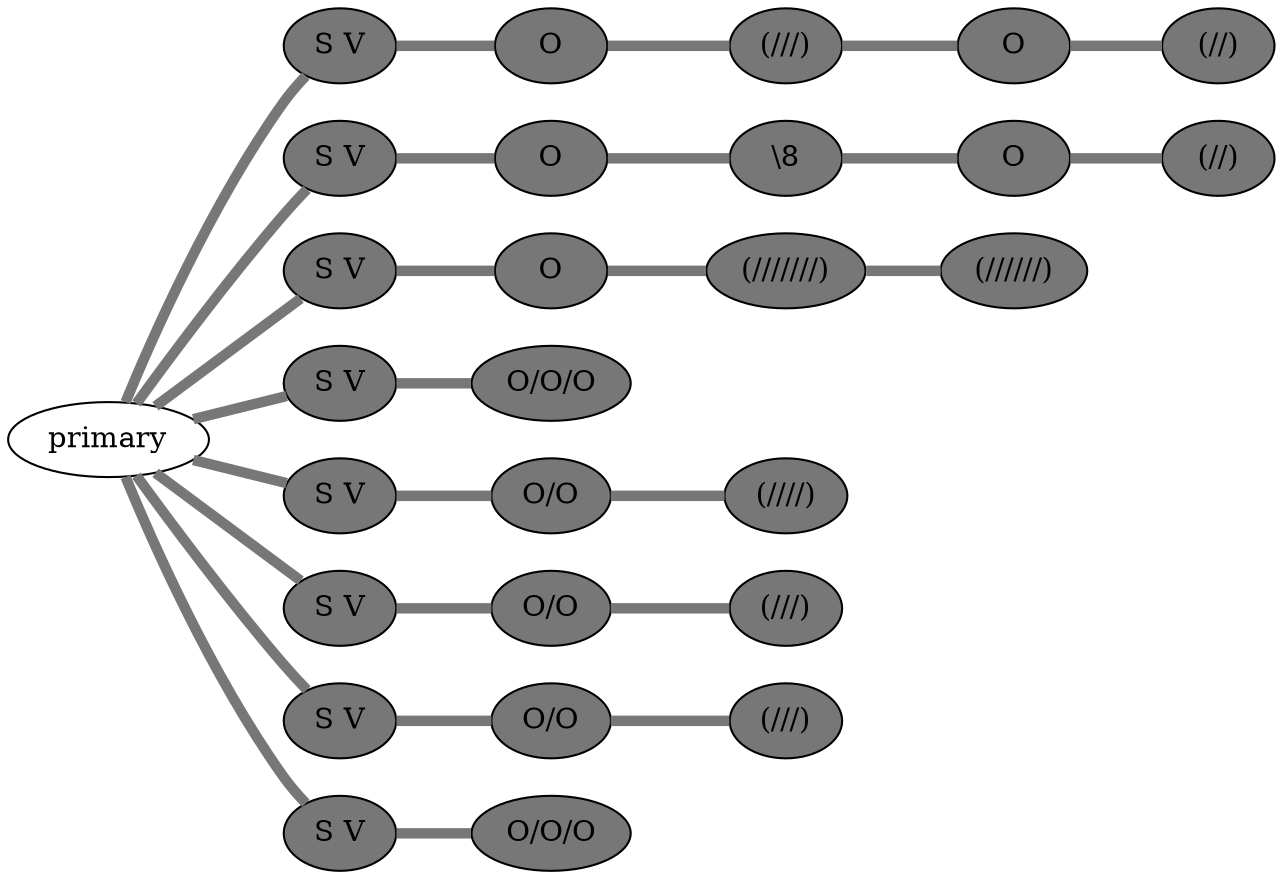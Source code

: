graph {
 graph [rankdir=LR]
"primary" -- "1" [penwidth=5,color="#777777"]
"1" [label="S V", style=filled, fillcolor="#777777"]
"1" -- "1:0" [penwidth=5,color="#777777"]
"1:0" [label="O", style=filled, fillcolor="#777777"]
"1:0" -- "1:1" [penwidth=5,color="#777777"]
"1:1" [label="(///)", style=filled, fillcolor="#777777"]
"1:1" -- "1:2" [penwidth=5,color="#777777"]
"1:2" [label="O", style=filled, fillcolor="#777777"]
"1:2" -- "1:3" [penwidth=5,color="#777777"]
"1:3" [label="(//)", style=filled, fillcolor="#777777"]
"primary" -- "2" [penwidth=5,color="#777777"]
"2" [label="S V", style=filled, fillcolor="#777777"]
"2" -- "2:0" [penwidth=5,color="#777777"]
"2:0" [label="O", style=filled, fillcolor="#777777"]
"2:0" -- "2:1" [penwidth=5,color="#777777"]
"2:1" [label="\\8", style=filled, fillcolor="#777777"]
"2:1" -- "2:2" [penwidth=5,color="#777777"]
"2:2" [label="O", style=filled, fillcolor="#777777"]
"2:2" -- "2:3" [penwidth=5,color="#777777"]
"2:3" [label="(//)", style=filled, fillcolor="#777777"]
"primary" -- "3" [penwidth=5,color="#777777"]
"3" [label="S V", style=filled, fillcolor="#777777"]
"3" -- "3:0" [penwidth=5,color="#777777"]
"3:0" [label="O", style=filled, fillcolor="#777777"]
"3:0" -- "3:1" [penwidth=5,color="#777777"]
"3:1" [label="(///////)", style=filled, fillcolor="#777777"]
"3:1" -- "3:2" [penwidth=5,color="#777777"]
"3:2" [label="(//////)", style=filled, fillcolor="#777777"]
"primary" -- "4" [penwidth=5,color="#777777"]
"4" [label="S V", style=filled, fillcolor="#777777"]
"4" -- "4:0" [penwidth=5,color="#777777"]
"4:0" [label="O/O/O", style=filled, fillcolor="#777777"]
"primary" -- "5" [penwidth=5,color="#777777"]
"5" [label="S V", style=filled, fillcolor="#777777"]
"5" -- "5:0" [penwidth=5,color="#777777"]
"5:0" [label="O/O", style=filled, fillcolor="#777777"]
"5:0" -- "5:1" [penwidth=5,color="#777777"]
"5:1" [label="(////)", style=filled, fillcolor="#777777"]
"primary" -- "6" [penwidth=5,color="#777777"]
"6" [label="S V", style=filled, fillcolor="#777777"]
"6" -- "6:0" [penwidth=5,color="#777777"]
"6:0" [label="O/O", style=filled, fillcolor="#777777"]
"6:0" -- "6:1" [penwidth=5,color="#777777"]
"6:1" [label="(///)", style=filled, fillcolor="#777777"]
"primary" -- "7" [penwidth=5,color="#777777"]
"7" [label="S V", style=filled, fillcolor="#777777"]
"7" -- "7:0" [penwidth=5,color="#777777"]
"7:0" [label="O/O", style=filled, fillcolor="#777777"]
"7:0" -- "7:1" [penwidth=5,color="#777777"]
"7:1" [label="(///)", style=filled, fillcolor="#777777"]
"primary" -- "8" [penwidth=5,color="#777777"]
"8" [label="S V", style=filled, fillcolor="#777777"]
"8" -- "8:0" [penwidth=5,color="#777777"]
"8:0" [label="O/O/O", style=filled, fillcolor="#777777"]
}
